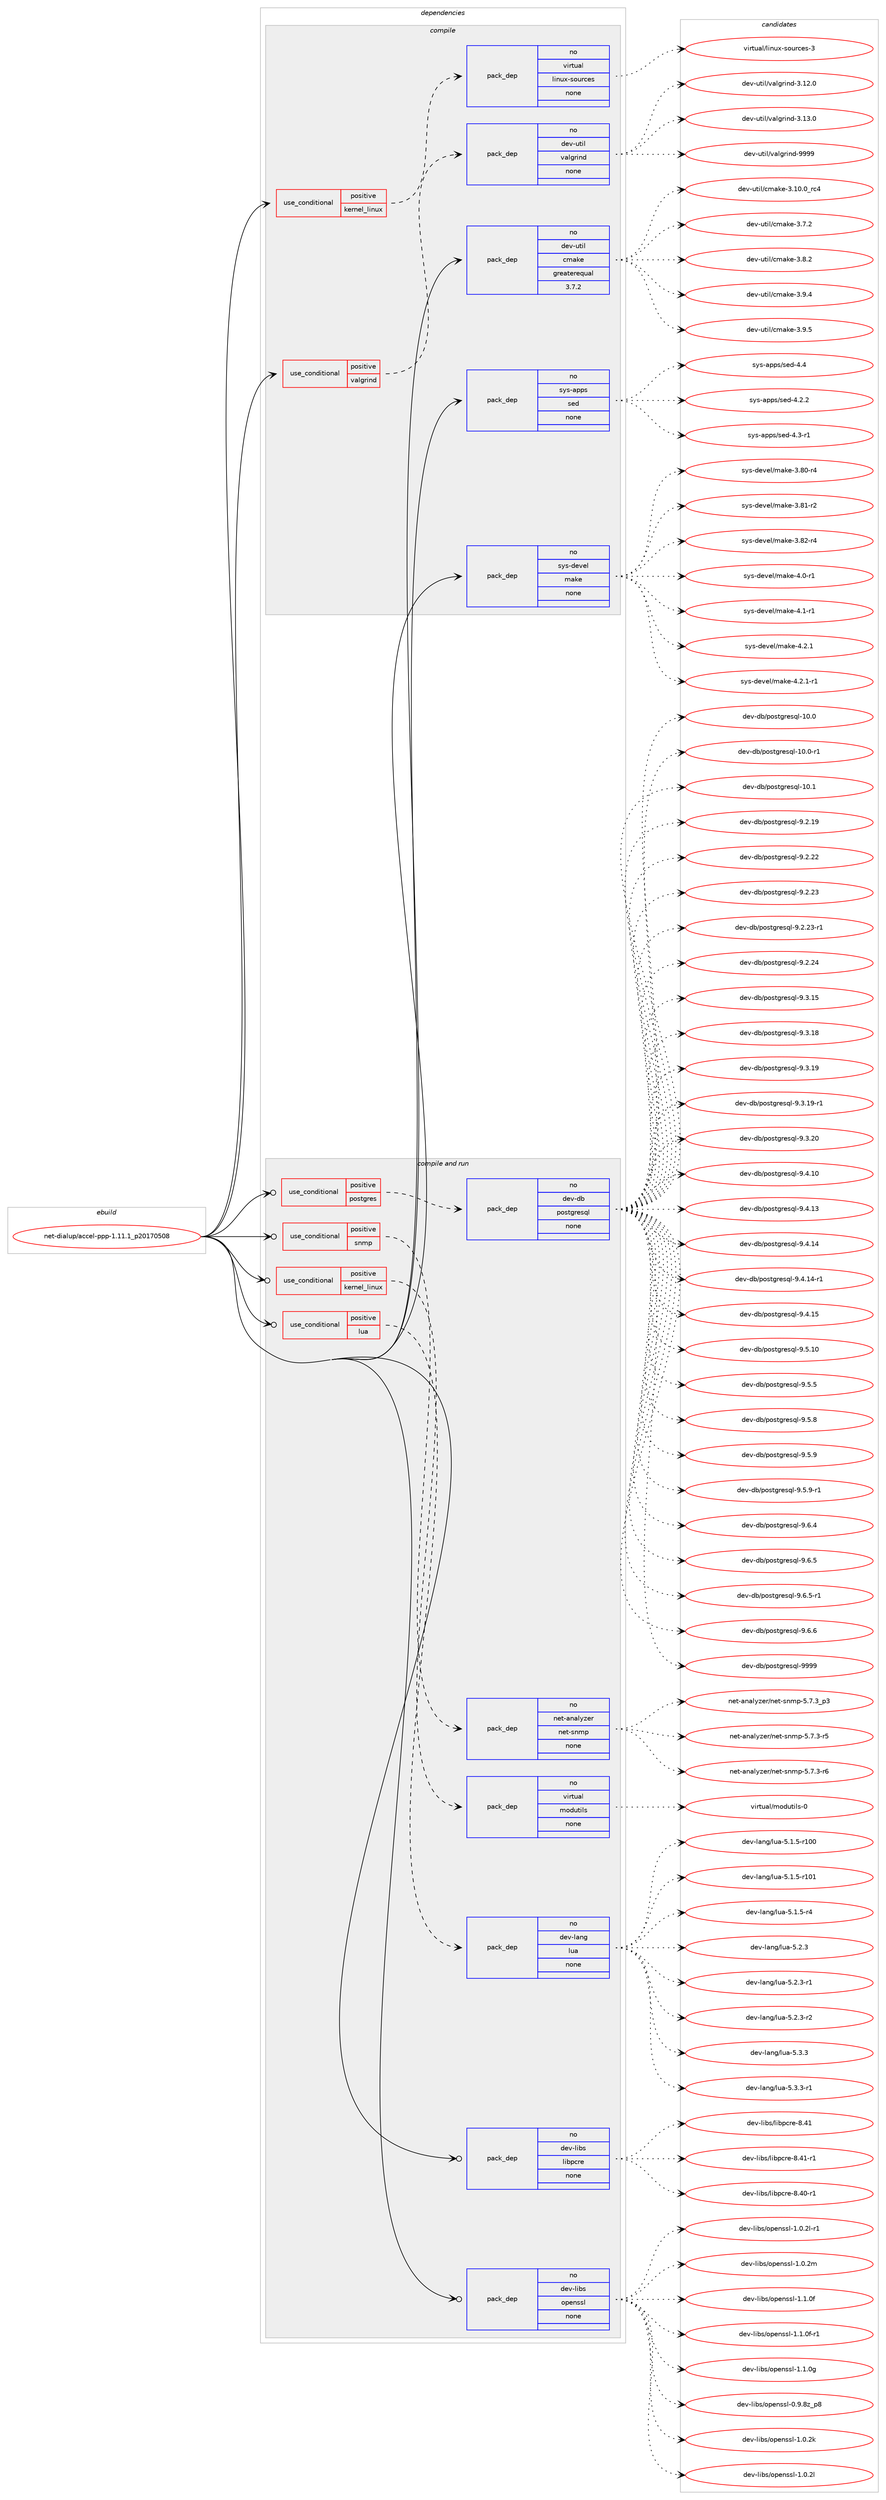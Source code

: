 digraph prolog {

# *************
# Graph options
# *************

newrank=true;
concentrate=true;
compound=true;
graph [rankdir=LR,fontname=Helvetica,fontsize=10,ranksep=1.5];#, ranksep=2.5, nodesep=0.2];
edge  [arrowhead=vee];
node  [fontname=Helvetica,fontsize=10];

# **********
# The ebuild
# **********

subgraph cluster_leftcol {
color=gray;
rank=same;
label=<<i>ebuild</i>>;
id [label="net-dialup/accel-ppp-1.11.1_p20170508", color=red, width=4, href="../net-dialup/accel-ppp-1.11.1_p20170508.svg"];
}

# ****************
# The dependencies
# ****************

subgraph cluster_midcol {
color=gray;
label=<<i>dependencies</i>>;
subgraph cluster_compile {
fillcolor="#eeeeee";
style=filled;
label=<<i>compile</i>>;
subgraph cond100522 {
dependency406622 [label=<<TABLE BORDER="0" CELLBORDER="1" CELLSPACING="0" CELLPADDING="4"><TR><TD ROWSPAN="3" CELLPADDING="10">use_conditional</TD></TR><TR><TD>positive</TD></TR><TR><TD>kernel_linux</TD></TR></TABLE>>, shape=none, color=red];
subgraph pack299402 {
dependency406623 [label=<<TABLE BORDER="0" CELLBORDER="1" CELLSPACING="0" CELLPADDING="4" WIDTH="220"><TR><TD ROWSPAN="6" CELLPADDING="30">pack_dep</TD></TR><TR><TD WIDTH="110">no</TD></TR><TR><TD>virtual</TD></TR><TR><TD>linux-sources</TD></TR><TR><TD>none</TD></TR><TR><TD></TD></TR></TABLE>>, shape=none, color=blue];
}
dependency406622:e -> dependency406623:w [weight=20,style="dashed",arrowhead="vee"];
}
id:e -> dependency406622:w [weight=20,style="solid",arrowhead="vee"];
subgraph cond100523 {
dependency406624 [label=<<TABLE BORDER="0" CELLBORDER="1" CELLSPACING="0" CELLPADDING="4"><TR><TD ROWSPAN="3" CELLPADDING="10">use_conditional</TD></TR><TR><TD>positive</TD></TR><TR><TD>valgrind</TD></TR></TABLE>>, shape=none, color=red];
subgraph pack299403 {
dependency406625 [label=<<TABLE BORDER="0" CELLBORDER="1" CELLSPACING="0" CELLPADDING="4" WIDTH="220"><TR><TD ROWSPAN="6" CELLPADDING="30">pack_dep</TD></TR><TR><TD WIDTH="110">no</TD></TR><TR><TD>dev-util</TD></TR><TR><TD>valgrind</TD></TR><TR><TD>none</TD></TR><TR><TD></TD></TR></TABLE>>, shape=none, color=blue];
}
dependency406624:e -> dependency406625:w [weight=20,style="dashed",arrowhead="vee"];
}
id:e -> dependency406624:w [weight=20,style="solid",arrowhead="vee"];
subgraph pack299404 {
dependency406626 [label=<<TABLE BORDER="0" CELLBORDER="1" CELLSPACING="0" CELLPADDING="4" WIDTH="220"><TR><TD ROWSPAN="6" CELLPADDING="30">pack_dep</TD></TR><TR><TD WIDTH="110">no</TD></TR><TR><TD>dev-util</TD></TR><TR><TD>cmake</TD></TR><TR><TD>greaterequal</TD></TR><TR><TD>3.7.2</TD></TR></TABLE>>, shape=none, color=blue];
}
id:e -> dependency406626:w [weight=20,style="solid",arrowhead="vee"];
subgraph pack299405 {
dependency406627 [label=<<TABLE BORDER="0" CELLBORDER="1" CELLSPACING="0" CELLPADDING="4" WIDTH="220"><TR><TD ROWSPAN="6" CELLPADDING="30">pack_dep</TD></TR><TR><TD WIDTH="110">no</TD></TR><TR><TD>sys-apps</TD></TR><TR><TD>sed</TD></TR><TR><TD>none</TD></TR><TR><TD></TD></TR></TABLE>>, shape=none, color=blue];
}
id:e -> dependency406627:w [weight=20,style="solid",arrowhead="vee"];
subgraph pack299406 {
dependency406628 [label=<<TABLE BORDER="0" CELLBORDER="1" CELLSPACING="0" CELLPADDING="4" WIDTH="220"><TR><TD ROWSPAN="6" CELLPADDING="30">pack_dep</TD></TR><TR><TD WIDTH="110">no</TD></TR><TR><TD>sys-devel</TD></TR><TR><TD>make</TD></TR><TR><TD>none</TD></TR><TR><TD></TD></TR></TABLE>>, shape=none, color=blue];
}
id:e -> dependency406628:w [weight=20,style="solid",arrowhead="vee"];
}
subgraph cluster_compileandrun {
fillcolor="#eeeeee";
style=filled;
label=<<i>compile and run</i>>;
subgraph cond100524 {
dependency406629 [label=<<TABLE BORDER="0" CELLBORDER="1" CELLSPACING="0" CELLPADDING="4"><TR><TD ROWSPAN="3" CELLPADDING="10">use_conditional</TD></TR><TR><TD>positive</TD></TR><TR><TD>kernel_linux</TD></TR></TABLE>>, shape=none, color=red];
subgraph pack299407 {
dependency406630 [label=<<TABLE BORDER="0" CELLBORDER="1" CELLSPACING="0" CELLPADDING="4" WIDTH="220"><TR><TD ROWSPAN="6" CELLPADDING="30">pack_dep</TD></TR><TR><TD WIDTH="110">no</TD></TR><TR><TD>virtual</TD></TR><TR><TD>modutils</TD></TR><TR><TD>none</TD></TR><TR><TD></TD></TR></TABLE>>, shape=none, color=blue];
}
dependency406629:e -> dependency406630:w [weight=20,style="dashed",arrowhead="vee"];
}
id:e -> dependency406629:w [weight=20,style="solid",arrowhead="odotvee"];
subgraph cond100525 {
dependency406631 [label=<<TABLE BORDER="0" CELLBORDER="1" CELLSPACING="0" CELLPADDING="4"><TR><TD ROWSPAN="3" CELLPADDING="10">use_conditional</TD></TR><TR><TD>positive</TD></TR><TR><TD>lua</TD></TR></TABLE>>, shape=none, color=red];
subgraph pack299408 {
dependency406632 [label=<<TABLE BORDER="0" CELLBORDER="1" CELLSPACING="0" CELLPADDING="4" WIDTH="220"><TR><TD ROWSPAN="6" CELLPADDING="30">pack_dep</TD></TR><TR><TD WIDTH="110">no</TD></TR><TR><TD>dev-lang</TD></TR><TR><TD>lua</TD></TR><TR><TD>none</TD></TR><TR><TD></TD></TR></TABLE>>, shape=none, color=blue];
}
dependency406631:e -> dependency406632:w [weight=20,style="dashed",arrowhead="vee"];
}
id:e -> dependency406631:w [weight=20,style="solid",arrowhead="odotvee"];
subgraph cond100526 {
dependency406633 [label=<<TABLE BORDER="0" CELLBORDER="1" CELLSPACING="0" CELLPADDING="4"><TR><TD ROWSPAN="3" CELLPADDING="10">use_conditional</TD></TR><TR><TD>positive</TD></TR><TR><TD>postgres</TD></TR></TABLE>>, shape=none, color=red];
subgraph pack299409 {
dependency406634 [label=<<TABLE BORDER="0" CELLBORDER="1" CELLSPACING="0" CELLPADDING="4" WIDTH="220"><TR><TD ROWSPAN="6" CELLPADDING="30">pack_dep</TD></TR><TR><TD WIDTH="110">no</TD></TR><TR><TD>dev-db</TD></TR><TR><TD>postgresql</TD></TR><TR><TD>none</TD></TR><TR><TD></TD></TR></TABLE>>, shape=none, color=blue];
}
dependency406633:e -> dependency406634:w [weight=20,style="dashed",arrowhead="vee"];
}
id:e -> dependency406633:w [weight=20,style="solid",arrowhead="odotvee"];
subgraph cond100527 {
dependency406635 [label=<<TABLE BORDER="0" CELLBORDER="1" CELLSPACING="0" CELLPADDING="4"><TR><TD ROWSPAN="3" CELLPADDING="10">use_conditional</TD></TR><TR><TD>positive</TD></TR><TR><TD>snmp</TD></TR></TABLE>>, shape=none, color=red];
subgraph pack299410 {
dependency406636 [label=<<TABLE BORDER="0" CELLBORDER="1" CELLSPACING="0" CELLPADDING="4" WIDTH="220"><TR><TD ROWSPAN="6" CELLPADDING="30">pack_dep</TD></TR><TR><TD WIDTH="110">no</TD></TR><TR><TD>net-analyzer</TD></TR><TR><TD>net-snmp</TD></TR><TR><TD>none</TD></TR><TR><TD></TD></TR></TABLE>>, shape=none, color=blue];
}
dependency406635:e -> dependency406636:w [weight=20,style="dashed",arrowhead="vee"];
}
id:e -> dependency406635:w [weight=20,style="solid",arrowhead="odotvee"];
subgraph pack299411 {
dependency406637 [label=<<TABLE BORDER="0" CELLBORDER="1" CELLSPACING="0" CELLPADDING="4" WIDTH="220"><TR><TD ROWSPAN="6" CELLPADDING="30">pack_dep</TD></TR><TR><TD WIDTH="110">no</TD></TR><TR><TD>dev-libs</TD></TR><TR><TD>libpcre</TD></TR><TR><TD>none</TD></TR><TR><TD></TD></TR></TABLE>>, shape=none, color=blue];
}
id:e -> dependency406637:w [weight=20,style="solid",arrowhead="odotvee"];
subgraph pack299412 {
dependency406638 [label=<<TABLE BORDER="0" CELLBORDER="1" CELLSPACING="0" CELLPADDING="4" WIDTH="220"><TR><TD ROWSPAN="6" CELLPADDING="30">pack_dep</TD></TR><TR><TD WIDTH="110">no</TD></TR><TR><TD>dev-libs</TD></TR><TR><TD>openssl</TD></TR><TR><TD>none</TD></TR><TR><TD></TD></TR></TABLE>>, shape=none, color=blue];
}
id:e -> dependency406638:w [weight=20,style="solid",arrowhead="odotvee"];
}
subgraph cluster_run {
fillcolor="#eeeeee";
style=filled;
label=<<i>run</i>>;
}
}

# **************
# The candidates
# **************

subgraph cluster_choices {
rank=same;
color=gray;
label=<<i>candidates</i>>;

subgraph choice299402 {
color=black;
nodesep=1;
choice118105114116117971084710810511011712045115111117114991011154551 [label="virtual/linux-sources-3", color=red, width=4,href="../virtual/linux-sources-3.svg"];
dependency406623:e -> choice118105114116117971084710810511011712045115111117114991011154551:w [style=dotted,weight="100"];
}
subgraph choice299403 {
color=black;
nodesep=1;
choice10010111845117116105108471189710810311410511010045514649504648 [label="dev-util/valgrind-3.12.0", color=red, width=4,href="../dev-util/valgrind-3.12.0.svg"];
choice10010111845117116105108471189710810311410511010045514649514648 [label="dev-util/valgrind-3.13.0", color=red, width=4,href="../dev-util/valgrind-3.13.0.svg"];
choice1001011184511711610510847118971081031141051101004557575757 [label="dev-util/valgrind-9999", color=red, width=4,href="../dev-util/valgrind-9999.svg"];
dependency406625:e -> choice10010111845117116105108471189710810311410511010045514649504648:w [style=dotted,weight="100"];
dependency406625:e -> choice10010111845117116105108471189710810311410511010045514649514648:w [style=dotted,weight="100"];
dependency406625:e -> choice1001011184511711610510847118971081031141051101004557575757:w [style=dotted,weight="100"];
}
subgraph choice299404 {
color=black;
nodesep=1;
choice1001011184511711610510847991099710710145514649484648951149952 [label="dev-util/cmake-3.10.0_rc4", color=red, width=4,href="../dev-util/cmake-3.10.0_rc4.svg"];
choice10010111845117116105108479910997107101455146554650 [label="dev-util/cmake-3.7.2", color=red, width=4,href="../dev-util/cmake-3.7.2.svg"];
choice10010111845117116105108479910997107101455146564650 [label="dev-util/cmake-3.8.2", color=red, width=4,href="../dev-util/cmake-3.8.2.svg"];
choice10010111845117116105108479910997107101455146574652 [label="dev-util/cmake-3.9.4", color=red, width=4,href="../dev-util/cmake-3.9.4.svg"];
choice10010111845117116105108479910997107101455146574653 [label="dev-util/cmake-3.9.5", color=red, width=4,href="../dev-util/cmake-3.9.5.svg"];
dependency406626:e -> choice1001011184511711610510847991099710710145514649484648951149952:w [style=dotted,weight="100"];
dependency406626:e -> choice10010111845117116105108479910997107101455146554650:w [style=dotted,weight="100"];
dependency406626:e -> choice10010111845117116105108479910997107101455146564650:w [style=dotted,weight="100"];
dependency406626:e -> choice10010111845117116105108479910997107101455146574652:w [style=dotted,weight="100"];
dependency406626:e -> choice10010111845117116105108479910997107101455146574653:w [style=dotted,weight="100"];
}
subgraph choice299405 {
color=black;
nodesep=1;
choice115121115459711211211547115101100455246504650 [label="sys-apps/sed-4.2.2", color=red, width=4,href="../sys-apps/sed-4.2.2.svg"];
choice115121115459711211211547115101100455246514511449 [label="sys-apps/sed-4.3-r1", color=red, width=4,href="../sys-apps/sed-4.3-r1.svg"];
choice11512111545971121121154711510110045524652 [label="sys-apps/sed-4.4", color=red, width=4,href="../sys-apps/sed-4.4.svg"];
dependency406627:e -> choice115121115459711211211547115101100455246504650:w [style=dotted,weight="100"];
dependency406627:e -> choice115121115459711211211547115101100455246514511449:w [style=dotted,weight="100"];
dependency406627:e -> choice11512111545971121121154711510110045524652:w [style=dotted,weight="100"];
}
subgraph choice299406 {
color=black;
nodesep=1;
choice11512111545100101118101108471099710710145514656484511452 [label="sys-devel/make-3.80-r4", color=red, width=4,href="../sys-devel/make-3.80-r4.svg"];
choice11512111545100101118101108471099710710145514656494511450 [label="sys-devel/make-3.81-r2", color=red, width=4,href="../sys-devel/make-3.81-r2.svg"];
choice11512111545100101118101108471099710710145514656504511452 [label="sys-devel/make-3.82-r4", color=red, width=4,href="../sys-devel/make-3.82-r4.svg"];
choice115121115451001011181011084710997107101455246484511449 [label="sys-devel/make-4.0-r1", color=red, width=4,href="../sys-devel/make-4.0-r1.svg"];
choice115121115451001011181011084710997107101455246494511449 [label="sys-devel/make-4.1-r1", color=red, width=4,href="../sys-devel/make-4.1-r1.svg"];
choice115121115451001011181011084710997107101455246504649 [label="sys-devel/make-4.2.1", color=red, width=4,href="../sys-devel/make-4.2.1.svg"];
choice1151211154510010111810110847109971071014552465046494511449 [label="sys-devel/make-4.2.1-r1", color=red, width=4,href="../sys-devel/make-4.2.1-r1.svg"];
dependency406628:e -> choice11512111545100101118101108471099710710145514656484511452:w [style=dotted,weight="100"];
dependency406628:e -> choice11512111545100101118101108471099710710145514656494511450:w [style=dotted,weight="100"];
dependency406628:e -> choice11512111545100101118101108471099710710145514656504511452:w [style=dotted,weight="100"];
dependency406628:e -> choice115121115451001011181011084710997107101455246484511449:w [style=dotted,weight="100"];
dependency406628:e -> choice115121115451001011181011084710997107101455246494511449:w [style=dotted,weight="100"];
dependency406628:e -> choice115121115451001011181011084710997107101455246504649:w [style=dotted,weight="100"];
dependency406628:e -> choice1151211154510010111810110847109971071014552465046494511449:w [style=dotted,weight="100"];
}
subgraph choice299407 {
color=black;
nodesep=1;
choice11810511411611797108471091111001171161051081154548 [label="virtual/modutils-0", color=red, width=4,href="../virtual/modutils-0.svg"];
dependency406630:e -> choice11810511411611797108471091111001171161051081154548:w [style=dotted,weight="100"];
}
subgraph choice299408 {
color=black;
nodesep=1;
choice1001011184510897110103471081179745534649465345114494848 [label="dev-lang/lua-5.1.5-r100", color=red, width=4,href="../dev-lang/lua-5.1.5-r100.svg"];
choice1001011184510897110103471081179745534649465345114494849 [label="dev-lang/lua-5.1.5-r101", color=red, width=4,href="../dev-lang/lua-5.1.5-r101.svg"];
choice100101118451089711010347108117974553464946534511452 [label="dev-lang/lua-5.1.5-r4", color=red, width=4,href="../dev-lang/lua-5.1.5-r4.svg"];
choice10010111845108971101034710811797455346504651 [label="dev-lang/lua-5.2.3", color=red, width=4,href="../dev-lang/lua-5.2.3.svg"];
choice100101118451089711010347108117974553465046514511449 [label="dev-lang/lua-5.2.3-r1", color=red, width=4,href="../dev-lang/lua-5.2.3-r1.svg"];
choice100101118451089711010347108117974553465046514511450 [label="dev-lang/lua-5.2.3-r2", color=red, width=4,href="../dev-lang/lua-5.2.3-r2.svg"];
choice10010111845108971101034710811797455346514651 [label="dev-lang/lua-5.3.3", color=red, width=4,href="../dev-lang/lua-5.3.3.svg"];
choice100101118451089711010347108117974553465146514511449 [label="dev-lang/lua-5.3.3-r1", color=red, width=4,href="../dev-lang/lua-5.3.3-r1.svg"];
dependency406632:e -> choice1001011184510897110103471081179745534649465345114494848:w [style=dotted,weight="100"];
dependency406632:e -> choice1001011184510897110103471081179745534649465345114494849:w [style=dotted,weight="100"];
dependency406632:e -> choice100101118451089711010347108117974553464946534511452:w [style=dotted,weight="100"];
dependency406632:e -> choice10010111845108971101034710811797455346504651:w [style=dotted,weight="100"];
dependency406632:e -> choice100101118451089711010347108117974553465046514511449:w [style=dotted,weight="100"];
dependency406632:e -> choice100101118451089711010347108117974553465046514511450:w [style=dotted,weight="100"];
dependency406632:e -> choice10010111845108971101034710811797455346514651:w [style=dotted,weight="100"];
dependency406632:e -> choice100101118451089711010347108117974553465146514511449:w [style=dotted,weight="100"];
}
subgraph choice299409 {
color=black;
nodesep=1;
choice1001011184510098471121111151161031141011151131084549484648 [label="dev-db/postgresql-10.0", color=red, width=4,href="../dev-db/postgresql-10.0.svg"];
choice10010111845100984711211111511610311410111511310845494846484511449 [label="dev-db/postgresql-10.0-r1", color=red, width=4,href="../dev-db/postgresql-10.0-r1.svg"];
choice1001011184510098471121111151161031141011151131084549484649 [label="dev-db/postgresql-10.1", color=red, width=4,href="../dev-db/postgresql-10.1.svg"];
choice10010111845100984711211111511610311410111511310845574650464957 [label="dev-db/postgresql-9.2.19", color=red, width=4,href="../dev-db/postgresql-9.2.19.svg"];
choice10010111845100984711211111511610311410111511310845574650465050 [label="dev-db/postgresql-9.2.22", color=red, width=4,href="../dev-db/postgresql-9.2.22.svg"];
choice10010111845100984711211111511610311410111511310845574650465051 [label="dev-db/postgresql-9.2.23", color=red, width=4,href="../dev-db/postgresql-9.2.23.svg"];
choice100101118451009847112111115116103114101115113108455746504650514511449 [label="dev-db/postgresql-9.2.23-r1", color=red, width=4,href="../dev-db/postgresql-9.2.23-r1.svg"];
choice10010111845100984711211111511610311410111511310845574650465052 [label="dev-db/postgresql-9.2.24", color=red, width=4,href="../dev-db/postgresql-9.2.24.svg"];
choice10010111845100984711211111511610311410111511310845574651464953 [label="dev-db/postgresql-9.3.15", color=red, width=4,href="../dev-db/postgresql-9.3.15.svg"];
choice10010111845100984711211111511610311410111511310845574651464956 [label="dev-db/postgresql-9.3.18", color=red, width=4,href="../dev-db/postgresql-9.3.18.svg"];
choice10010111845100984711211111511610311410111511310845574651464957 [label="dev-db/postgresql-9.3.19", color=red, width=4,href="../dev-db/postgresql-9.3.19.svg"];
choice100101118451009847112111115116103114101115113108455746514649574511449 [label="dev-db/postgresql-9.3.19-r1", color=red, width=4,href="../dev-db/postgresql-9.3.19-r1.svg"];
choice10010111845100984711211111511610311410111511310845574651465048 [label="dev-db/postgresql-9.3.20", color=red, width=4,href="../dev-db/postgresql-9.3.20.svg"];
choice10010111845100984711211111511610311410111511310845574652464948 [label="dev-db/postgresql-9.4.10", color=red, width=4,href="../dev-db/postgresql-9.4.10.svg"];
choice10010111845100984711211111511610311410111511310845574652464951 [label="dev-db/postgresql-9.4.13", color=red, width=4,href="../dev-db/postgresql-9.4.13.svg"];
choice10010111845100984711211111511610311410111511310845574652464952 [label="dev-db/postgresql-9.4.14", color=red, width=4,href="../dev-db/postgresql-9.4.14.svg"];
choice100101118451009847112111115116103114101115113108455746524649524511449 [label="dev-db/postgresql-9.4.14-r1", color=red, width=4,href="../dev-db/postgresql-9.4.14-r1.svg"];
choice10010111845100984711211111511610311410111511310845574652464953 [label="dev-db/postgresql-9.4.15", color=red, width=4,href="../dev-db/postgresql-9.4.15.svg"];
choice10010111845100984711211111511610311410111511310845574653464948 [label="dev-db/postgresql-9.5.10", color=red, width=4,href="../dev-db/postgresql-9.5.10.svg"];
choice100101118451009847112111115116103114101115113108455746534653 [label="dev-db/postgresql-9.5.5", color=red, width=4,href="../dev-db/postgresql-9.5.5.svg"];
choice100101118451009847112111115116103114101115113108455746534656 [label="dev-db/postgresql-9.5.8", color=red, width=4,href="../dev-db/postgresql-9.5.8.svg"];
choice100101118451009847112111115116103114101115113108455746534657 [label="dev-db/postgresql-9.5.9", color=red, width=4,href="../dev-db/postgresql-9.5.9.svg"];
choice1001011184510098471121111151161031141011151131084557465346574511449 [label="dev-db/postgresql-9.5.9-r1", color=red, width=4,href="../dev-db/postgresql-9.5.9-r1.svg"];
choice100101118451009847112111115116103114101115113108455746544652 [label="dev-db/postgresql-9.6.4", color=red, width=4,href="../dev-db/postgresql-9.6.4.svg"];
choice100101118451009847112111115116103114101115113108455746544653 [label="dev-db/postgresql-9.6.5", color=red, width=4,href="../dev-db/postgresql-9.6.5.svg"];
choice1001011184510098471121111151161031141011151131084557465446534511449 [label="dev-db/postgresql-9.6.5-r1", color=red, width=4,href="../dev-db/postgresql-9.6.5-r1.svg"];
choice100101118451009847112111115116103114101115113108455746544654 [label="dev-db/postgresql-9.6.6", color=red, width=4,href="../dev-db/postgresql-9.6.6.svg"];
choice1001011184510098471121111151161031141011151131084557575757 [label="dev-db/postgresql-9999", color=red, width=4,href="../dev-db/postgresql-9999.svg"];
dependency406634:e -> choice1001011184510098471121111151161031141011151131084549484648:w [style=dotted,weight="100"];
dependency406634:e -> choice10010111845100984711211111511610311410111511310845494846484511449:w [style=dotted,weight="100"];
dependency406634:e -> choice1001011184510098471121111151161031141011151131084549484649:w [style=dotted,weight="100"];
dependency406634:e -> choice10010111845100984711211111511610311410111511310845574650464957:w [style=dotted,weight="100"];
dependency406634:e -> choice10010111845100984711211111511610311410111511310845574650465050:w [style=dotted,weight="100"];
dependency406634:e -> choice10010111845100984711211111511610311410111511310845574650465051:w [style=dotted,weight="100"];
dependency406634:e -> choice100101118451009847112111115116103114101115113108455746504650514511449:w [style=dotted,weight="100"];
dependency406634:e -> choice10010111845100984711211111511610311410111511310845574650465052:w [style=dotted,weight="100"];
dependency406634:e -> choice10010111845100984711211111511610311410111511310845574651464953:w [style=dotted,weight="100"];
dependency406634:e -> choice10010111845100984711211111511610311410111511310845574651464956:w [style=dotted,weight="100"];
dependency406634:e -> choice10010111845100984711211111511610311410111511310845574651464957:w [style=dotted,weight="100"];
dependency406634:e -> choice100101118451009847112111115116103114101115113108455746514649574511449:w [style=dotted,weight="100"];
dependency406634:e -> choice10010111845100984711211111511610311410111511310845574651465048:w [style=dotted,weight="100"];
dependency406634:e -> choice10010111845100984711211111511610311410111511310845574652464948:w [style=dotted,weight="100"];
dependency406634:e -> choice10010111845100984711211111511610311410111511310845574652464951:w [style=dotted,weight="100"];
dependency406634:e -> choice10010111845100984711211111511610311410111511310845574652464952:w [style=dotted,weight="100"];
dependency406634:e -> choice100101118451009847112111115116103114101115113108455746524649524511449:w [style=dotted,weight="100"];
dependency406634:e -> choice10010111845100984711211111511610311410111511310845574652464953:w [style=dotted,weight="100"];
dependency406634:e -> choice10010111845100984711211111511610311410111511310845574653464948:w [style=dotted,weight="100"];
dependency406634:e -> choice100101118451009847112111115116103114101115113108455746534653:w [style=dotted,weight="100"];
dependency406634:e -> choice100101118451009847112111115116103114101115113108455746534656:w [style=dotted,weight="100"];
dependency406634:e -> choice100101118451009847112111115116103114101115113108455746534657:w [style=dotted,weight="100"];
dependency406634:e -> choice1001011184510098471121111151161031141011151131084557465346574511449:w [style=dotted,weight="100"];
dependency406634:e -> choice100101118451009847112111115116103114101115113108455746544652:w [style=dotted,weight="100"];
dependency406634:e -> choice100101118451009847112111115116103114101115113108455746544653:w [style=dotted,weight="100"];
dependency406634:e -> choice1001011184510098471121111151161031141011151131084557465446534511449:w [style=dotted,weight="100"];
dependency406634:e -> choice100101118451009847112111115116103114101115113108455746544654:w [style=dotted,weight="100"];
dependency406634:e -> choice1001011184510098471121111151161031141011151131084557575757:w [style=dotted,weight="100"];
}
subgraph choice299410 {
color=black;
nodesep=1;
choice11010111645971109710812112210111447110101116451151101091124553465546514511453 [label="net-analyzer/net-snmp-5.7.3-r5", color=red, width=4,href="../net-analyzer/net-snmp-5.7.3-r5.svg"];
choice11010111645971109710812112210111447110101116451151101091124553465546514511454 [label="net-analyzer/net-snmp-5.7.3-r6", color=red, width=4,href="../net-analyzer/net-snmp-5.7.3-r6.svg"];
choice11010111645971109710812112210111447110101116451151101091124553465546519511251 [label="net-analyzer/net-snmp-5.7.3_p3", color=red, width=4,href="../net-analyzer/net-snmp-5.7.3_p3.svg"];
dependency406636:e -> choice11010111645971109710812112210111447110101116451151101091124553465546514511453:w [style=dotted,weight="100"];
dependency406636:e -> choice11010111645971109710812112210111447110101116451151101091124553465546514511454:w [style=dotted,weight="100"];
dependency406636:e -> choice11010111645971109710812112210111447110101116451151101091124553465546519511251:w [style=dotted,weight="100"];
}
subgraph choice299411 {
color=black;
nodesep=1;
choice100101118451081059811547108105981129911410145564652484511449 [label="dev-libs/libpcre-8.40-r1", color=red, width=4,href="../dev-libs/libpcre-8.40-r1.svg"];
choice10010111845108105981154710810598112991141014556465249 [label="dev-libs/libpcre-8.41", color=red, width=4,href="../dev-libs/libpcre-8.41.svg"];
choice100101118451081059811547108105981129911410145564652494511449 [label="dev-libs/libpcre-8.41-r1", color=red, width=4,href="../dev-libs/libpcre-8.41-r1.svg"];
dependency406637:e -> choice100101118451081059811547108105981129911410145564652484511449:w [style=dotted,weight="100"];
dependency406637:e -> choice10010111845108105981154710810598112991141014556465249:w [style=dotted,weight="100"];
dependency406637:e -> choice100101118451081059811547108105981129911410145564652494511449:w [style=dotted,weight="100"];
}
subgraph choice299412 {
color=black;
nodesep=1;
choice1001011184510810598115471111121011101151151084548465746561229511256 [label="dev-libs/openssl-0.9.8z_p8", color=red, width=4,href="../dev-libs/openssl-0.9.8z_p8.svg"];
choice100101118451081059811547111112101110115115108454946484650107 [label="dev-libs/openssl-1.0.2k", color=red, width=4,href="../dev-libs/openssl-1.0.2k.svg"];
choice100101118451081059811547111112101110115115108454946484650108 [label="dev-libs/openssl-1.0.2l", color=red, width=4,href="../dev-libs/openssl-1.0.2l.svg"];
choice1001011184510810598115471111121011101151151084549464846501084511449 [label="dev-libs/openssl-1.0.2l-r1", color=red, width=4,href="../dev-libs/openssl-1.0.2l-r1.svg"];
choice100101118451081059811547111112101110115115108454946484650109 [label="dev-libs/openssl-1.0.2m", color=red, width=4,href="../dev-libs/openssl-1.0.2m.svg"];
choice100101118451081059811547111112101110115115108454946494648102 [label="dev-libs/openssl-1.1.0f", color=red, width=4,href="../dev-libs/openssl-1.1.0f.svg"];
choice1001011184510810598115471111121011101151151084549464946481024511449 [label="dev-libs/openssl-1.1.0f-r1", color=red, width=4,href="../dev-libs/openssl-1.1.0f-r1.svg"];
choice100101118451081059811547111112101110115115108454946494648103 [label="dev-libs/openssl-1.1.0g", color=red, width=4,href="../dev-libs/openssl-1.1.0g.svg"];
dependency406638:e -> choice1001011184510810598115471111121011101151151084548465746561229511256:w [style=dotted,weight="100"];
dependency406638:e -> choice100101118451081059811547111112101110115115108454946484650107:w [style=dotted,weight="100"];
dependency406638:e -> choice100101118451081059811547111112101110115115108454946484650108:w [style=dotted,weight="100"];
dependency406638:e -> choice1001011184510810598115471111121011101151151084549464846501084511449:w [style=dotted,weight="100"];
dependency406638:e -> choice100101118451081059811547111112101110115115108454946484650109:w [style=dotted,weight="100"];
dependency406638:e -> choice100101118451081059811547111112101110115115108454946494648102:w [style=dotted,weight="100"];
dependency406638:e -> choice1001011184510810598115471111121011101151151084549464946481024511449:w [style=dotted,weight="100"];
dependency406638:e -> choice100101118451081059811547111112101110115115108454946494648103:w [style=dotted,weight="100"];
}
}

}
